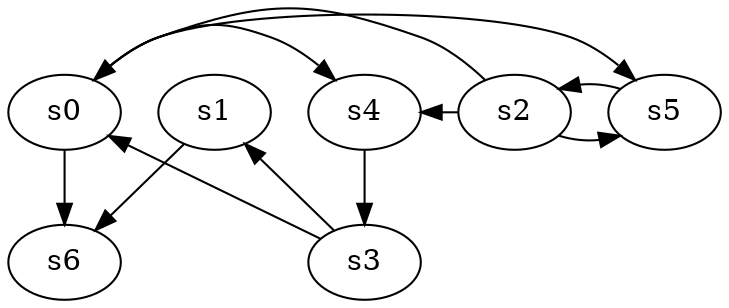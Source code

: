 digraph game_0929_complex_7 {
    s0 [name="s0", player=0];
    s1 [name="s1", player=1];
    s2 [name="s2", player=0];
    s3 [name="s3", player=0, target=1];
    s4 [name="s4", player=1, target=1];
    s5 [name="s5", player=1];
    s6 [name="s6", player=0, target=1];

    s0 -> s4 [constraint="!(time % 3 == 0)"];
    s0 -> s5 [constraint="!(time % 2 == 0)"];
    s0 -> s6;
    s1 -> s6 [constraint="time % 7 == 1"];
    s2 -> s0 [constraint="time % 3 == 1 || time % 4 == 0"];
    s2 -> s4 [constraint="!(time % 6 == 2)"];
    s2 -> s5 [constraint="time % 4 == 3 && time % 4 == 1"];
    s3 -> s0 [constraint="time % 5 == 3"];
    s3 -> s1 [constraint="time % 2 == 0 || time % 5 == 3"];
    s4 -> s3;
    s5 -> s2 [constraint="time % 3 == 0 && time % 5 == 4"];
}

